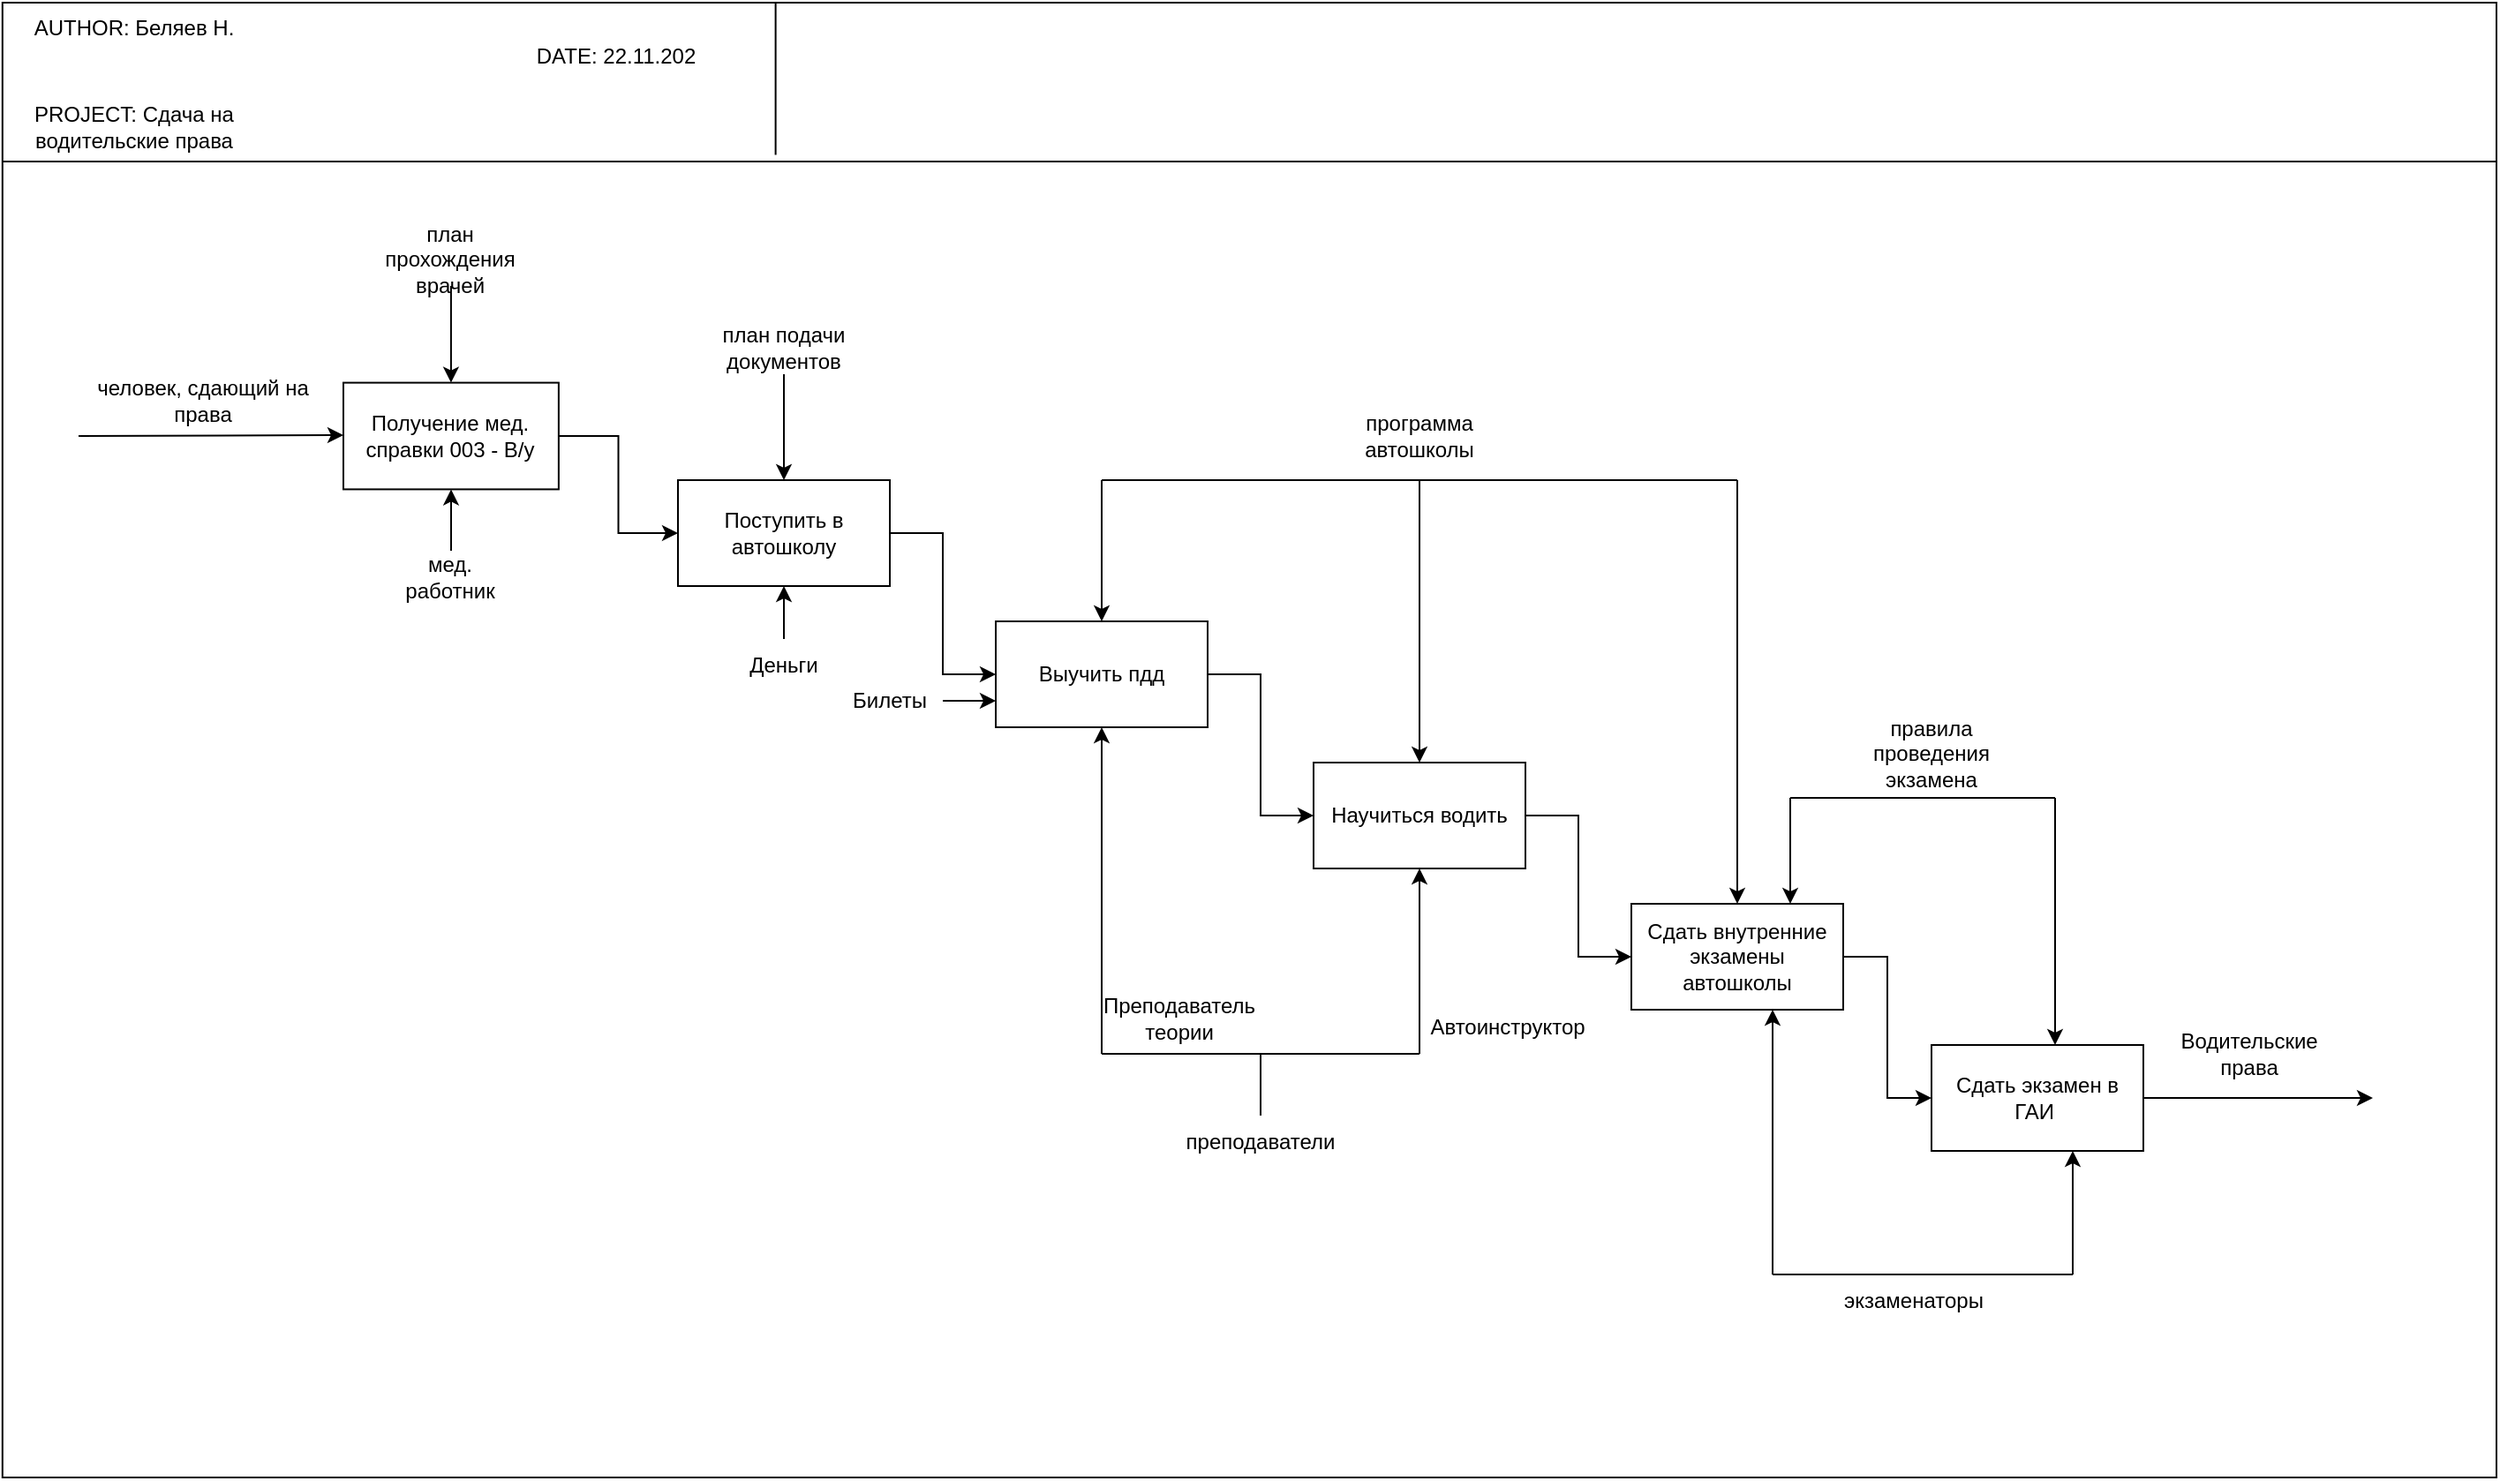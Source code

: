 <mxfile version="20.5.3" type="device"><diagram id="Mk2bD-MehGEXYwdcN90n" name="Страница 1"><mxGraphModel dx="2443" dy="2097" grid="1" gridSize="10" guides="1" tooltips="1" connect="1" arrows="1" fold="1" page="1" pageScale="1" pageWidth="827" pageHeight="1169" math="0" shadow="0"><root><mxCell id="0"/><mxCell id="1" parent="0"/><mxCell id="kUaV-nGDfUsKaAP-Pubx-2" value="" style="shape=table;startSize=90;container=1;collapsible=0;childLayout=tableLayout;fontStyle=1;align=center;" vertex="1" parent="1"><mxGeometry x="-282.602" y="-60.533" width="1412.602" height="835.533" as="geometry"/></mxCell><mxCell id="kUaV-nGDfUsKaAP-Pubx-3" value="" style="shape=tableRow;horizontal=0;startSize=0;swimlaneHead=0;swimlaneBody=0;top=0;left=0;bottom=0;right=0;collapsible=0;dropTarget=0;fillColor=none;points=[[0,0.5],[1,0.5]];portConstraint=eastwest;opacity=0;" vertex="1" parent="kUaV-nGDfUsKaAP-Pubx-2"><mxGeometry y="90" width="1412.602" height="746" as="geometry"/></mxCell><mxCell id="kUaV-nGDfUsKaAP-Pubx-4" value="" style="shape=partialRectangle;html=1;whiteSpace=wrap;connectable=0;fillColor=none;top=0;left=0;bottom=0;right=0;overflow=hidden;opacity=0;" vertex="1" parent="kUaV-nGDfUsKaAP-Pubx-3"><mxGeometry width="1413" height="746" as="geometry"><mxRectangle width="1413" height="746" as="alternateBounds"/></mxGeometry></mxCell><mxCell id="kUaV-nGDfUsKaAP-Pubx-5" value="" style="endArrow=none;html=1;rounded=0;exitX=0.31;exitY=-0.005;exitDx=0;exitDy=0;exitPerimeter=0;entryX=0.31;entryY=0;entryDx=0;entryDy=0;entryPerimeter=0;" edge="1" parent="kUaV-nGDfUsKaAP-Pubx-2" source="kUaV-nGDfUsKaAP-Pubx-3" target="kUaV-nGDfUsKaAP-Pubx-2"><mxGeometry width="50" height="50" relative="1" as="geometry"><mxPoint x="355.691" y="281.867" as="sourcePoint"/><mxPoint x="309.959" as="targetPoint"/></mxGeometry></mxCell><mxCell id="64LLbSZsh0K_lcGE12kh-5" style="edgeStyle=orthogonalEdgeStyle;rounded=0;orthogonalLoop=1;jettySize=auto;html=1;entryX=0;entryY=0.5;entryDx=0;entryDy=0;" parent="1" source="64LLbSZsh0K_lcGE12kh-1" target="64LLbSZsh0K_lcGE12kh-2" edge="1"><mxGeometry relative="1" as="geometry"/></mxCell><mxCell id="64LLbSZsh0K_lcGE12kh-1" value="Поступить в автошколу" style="rounded=0;whiteSpace=wrap;html=1;" parent="1" vertex="1"><mxGeometry x="100" y="210" width="120" height="60" as="geometry"/></mxCell><mxCell id="64LLbSZsh0K_lcGE12kh-6" style="edgeStyle=orthogonalEdgeStyle;rounded=0;orthogonalLoop=1;jettySize=auto;html=1;entryX=0;entryY=0.5;entryDx=0;entryDy=0;" parent="1" source="64LLbSZsh0K_lcGE12kh-2" target="64LLbSZsh0K_lcGE12kh-3" edge="1"><mxGeometry relative="1" as="geometry"/></mxCell><mxCell id="64LLbSZsh0K_lcGE12kh-2" value="Выучить пдд" style="rounded=0;whiteSpace=wrap;html=1;" parent="1" vertex="1"><mxGeometry x="280" y="290" width="120" height="60" as="geometry"/></mxCell><mxCell id="64LLbSZsh0K_lcGE12kh-7" style="edgeStyle=orthogonalEdgeStyle;rounded=0;orthogonalLoop=1;jettySize=auto;html=1;entryX=0;entryY=0.5;entryDx=0;entryDy=0;" parent="1" source="64LLbSZsh0K_lcGE12kh-3" target="64LLbSZsh0K_lcGE12kh-4" edge="1"><mxGeometry relative="1" as="geometry"/></mxCell><mxCell id="64LLbSZsh0K_lcGE12kh-3" value="Научиться водить" style="rounded=0;whiteSpace=wrap;html=1;" parent="1" vertex="1"><mxGeometry x="460" y="370" width="120" height="60" as="geometry"/></mxCell><mxCell id="64LLbSZsh0K_lcGE12kh-18" style="edgeStyle=orthogonalEdgeStyle;rounded=0;orthogonalLoop=1;jettySize=auto;html=1;entryX=0;entryY=0.5;entryDx=0;entryDy=0;" parent="1" source="64LLbSZsh0K_lcGE12kh-4" target="64LLbSZsh0K_lcGE12kh-17" edge="1"><mxGeometry relative="1" as="geometry"/></mxCell><mxCell id="64LLbSZsh0K_lcGE12kh-4" value="Сдать внутренние экзамены автошколы" style="rounded=0;whiteSpace=wrap;html=1;" parent="1" vertex="1"><mxGeometry x="640" y="450" width="120" height="60" as="geometry"/></mxCell><mxCell id="64LLbSZsh0K_lcGE12kh-8" value="программа автошколы" style="text;html=1;strokeColor=none;fillColor=none;align=center;verticalAlign=middle;whiteSpace=wrap;rounded=0;" parent="1" vertex="1"><mxGeometry x="490" y="170" width="60" height="30" as="geometry"/></mxCell><mxCell id="64LLbSZsh0K_lcGE12kh-28" style="edgeStyle=orthogonalEdgeStyle;rounded=0;orthogonalLoop=1;jettySize=auto;html=1;" parent="1" source="64LLbSZsh0K_lcGE12kh-17" edge="1"><mxGeometry relative="1" as="geometry"><mxPoint x="1060" y="560" as="targetPoint"/></mxGeometry></mxCell><mxCell id="64LLbSZsh0K_lcGE12kh-17" value="Сдать экзамен в ГАИ&amp;nbsp;" style="rounded=0;whiteSpace=wrap;html=1;" parent="1" vertex="1"><mxGeometry x="810" y="530" width="120" height="60" as="geometry"/></mxCell><mxCell id="64LLbSZsh0K_lcGE12kh-20" value="преподаватели" style="text;html=1;strokeColor=none;fillColor=none;align=center;verticalAlign=middle;whiteSpace=wrap;rounded=0;" parent="1" vertex="1"><mxGeometry x="400" y="570" width="60" height="30" as="geometry"/></mxCell><mxCell id="64LLbSZsh0K_lcGE12kh-29" value="Водительские права" style="text;html=1;strokeColor=none;fillColor=none;align=center;verticalAlign=middle;whiteSpace=wrap;rounded=0;" parent="1" vertex="1"><mxGeometry x="960" y="520" width="60" height="30" as="geometry"/></mxCell><mxCell id="64LLbSZsh0K_lcGE12kh-36" value="" style="group" parent="1" vertex="1" connectable="0"><mxGeometry x="340" y="210" width="360" as="geometry"/></mxCell><mxCell id="64LLbSZsh0K_lcGE12kh-10" value="" style="endArrow=none;html=1;rounded=0;" parent="64LLbSZsh0K_lcGE12kh-36" edge="1"><mxGeometry width="50" height="50" relative="1" as="geometry"><mxPoint as="sourcePoint"/><mxPoint x="360" as="targetPoint"/></mxGeometry></mxCell><mxCell id="64LLbSZsh0K_lcGE12kh-13" value="" style="endArrow=classic;html=1;rounded=0;" parent="64LLbSZsh0K_lcGE12kh-36" target="64LLbSZsh0K_lcGE12kh-4" edge="1"><mxGeometry width="50" height="50" relative="1" as="geometry"><mxPoint x="360" as="sourcePoint"/><mxPoint x="74.717" as="targetPoint"/></mxGeometry></mxCell><mxCell id="64LLbSZsh0K_lcGE12kh-14" value="" style="endArrow=classic;html=1;rounded=0;" parent="64LLbSZsh0K_lcGE12kh-36" target="64LLbSZsh0K_lcGE12kh-3" edge="1"><mxGeometry width="50" height="50" relative="1" as="geometry"><mxPoint x="180" as="sourcePoint"/><mxPoint x="251.321" as="targetPoint"/></mxGeometry></mxCell><mxCell id="64LLbSZsh0K_lcGE12kh-15" value="" style="endArrow=classic;html=1;rounded=0;" parent="64LLbSZsh0K_lcGE12kh-36" target="64LLbSZsh0K_lcGE12kh-2" edge="1"><mxGeometry width="50" height="50" relative="1" as="geometry"><mxPoint as="sourcePoint"/><mxPoint x="129.057" as="targetPoint"/></mxGeometry></mxCell><mxCell id="64LLbSZsh0K_lcGE12kh-65" style="edgeStyle=orthogonalEdgeStyle;rounded=0;orthogonalLoop=1;jettySize=auto;html=1;" parent="1" source="64LLbSZsh0K_lcGE12kh-37" target="64LLbSZsh0K_lcGE12kh-1" edge="1"><mxGeometry relative="1" as="geometry"/></mxCell><mxCell id="64LLbSZsh0K_lcGE12kh-37" value="план подачи документов" style="text;html=1;strokeColor=none;fillColor=none;align=center;verticalAlign=middle;whiteSpace=wrap;rounded=0;" parent="1" vertex="1"><mxGeometry x="115" y="120" width="90" height="30" as="geometry"/></mxCell><mxCell id="64LLbSZsh0K_lcGE12kh-44" value="Автоинструктор" style="text;html=1;strokeColor=none;fillColor=none;align=center;verticalAlign=middle;whiteSpace=wrap;rounded=0;" parent="1" vertex="1"><mxGeometry x="540" y="505" width="60" height="30" as="geometry"/></mxCell><mxCell id="64LLbSZsh0K_lcGE12kh-46" value="" style="group" parent="1" vertex="1" connectable="0"><mxGeometry x="340" y="535" width="180" as="geometry"/></mxCell><mxCell id="64LLbSZsh0K_lcGE12kh-35" value="" style="group" parent="64LLbSZsh0K_lcGE12kh-46" vertex="1" connectable="0"><mxGeometry width="180" as="geometry"/></mxCell><mxCell id="64LLbSZsh0K_lcGE12kh-21" value="" style="endArrow=none;html=1;rounded=0;" parent="64LLbSZsh0K_lcGE12kh-35" edge="1"><mxGeometry width="50" height="50" relative="1" as="geometry"><mxPoint as="sourcePoint"/><mxPoint x="180" as="targetPoint"/></mxGeometry></mxCell><mxCell id="64LLbSZsh0K_lcGE12kh-23" value="" style="endArrow=classic;html=1;rounded=0;" parent="64LLbSZsh0K_lcGE12kh-35" target="64LLbSZsh0K_lcGE12kh-2" edge="1"><mxGeometry width="50" height="50" relative="1" as="geometry"><mxPoint as="sourcePoint"/><mxPoint x="-57.736" as="targetPoint"/></mxGeometry></mxCell><mxCell id="64LLbSZsh0K_lcGE12kh-24" value="" style="endArrow=classic;html=1;rounded=0;" parent="64LLbSZsh0K_lcGE12kh-35" target="64LLbSZsh0K_lcGE12kh-3" edge="1"><mxGeometry width="50" height="50" relative="1" as="geometry"><mxPoint x="180" as="sourcePoint"/><mxPoint x="-54.34" as="targetPoint"/></mxGeometry></mxCell><mxCell id="64LLbSZsh0K_lcGE12kh-45" value="" style="endArrow=none;html=1;rounded=0;" parent="64LLbSZsh0K_lcGE12kh-46" target="64LLbSZsh0K_lcGE12kh-20" edge="1"><mxGeometry width="50" height="50" relative="1" as="geometry"><mxPoint x="90" as="sourcePoint"/><mxPoint x="200" y="-280" as="targetPoint"/></mxGeometry></mxCell><mxCell id="64LLbSZsh0K_lcGE12kh-48" value="Преподаватель теории" style="text;html=1;strokeColor=none;fillColor=none;align=center;verticalAlign=middle;whiteSpace=wrap;rounded=0;" parent="1" vertex="1"><mxGeometry x="354" y="500" width="60" height="30" as="geometry"/></mxCell><mxCell id="64LLbSZsh0K_lcGE12kh-62" value="" style="group" parent="1" vertex="1" connectable="0"><mxGeometry x="720" y="660" width="170" height="30" as="geometry"/></mxCell><mxCell id="64LLbSZsh0K_lcGE12kh-56" value="экзаменаторы" style="text;html=1;strokeColor=none;fillColor=none;align=center;verticalAlign=middle;whiteSpace=wrap;rounded=0;" parent="64LLbSZsh0K_lcGE12kh-62" vertex="1"><mxGeometry x="30" width="100" height="30" as="geometry"/></mxCell><mxCell id="64LLbSZsh0K_lcGE12kh-57" value="" style="endArrow=none;html=1;rounded=0;" parent="64LLbSZsh0K_lcGE12kh-62" edge="1"><mxGeometry width="50" height="50" relative="1" as="geometry"><mxPoint as="sourcePoint"/><mxPoint x="170" as="targetPoint"/></mxGeometry></mxCell><mxCell id="64LLbSZsh0K_lcGE12kh-58" value="" style="endArrow=classic;html=1;rounded=0;" parent="64LLbSZsh0K_lcGE12kh-62" edge="1"><mxGeometry width="50" height="50" relative="1" as="geometry"><mxPoint as="sourcePoint"/><mxPoint y="-150" as="targetPoint"/></mxGeometry></mxCell><mxCell id="64LLbSZsh0K_lcGE12kh-59" value="" style="endArrow=classic;html=1;rounded=0;" parent="64LLbSZsh0K_lcGE12kh-62" edge="1"><mxGeometry width="50" height="50" relative="1" as="geometry"><mxPoint x="170" as="sourcePoint"/><mxPoint x="170" y="-70" as="targetPoint"/></mxGeometry></mxCell><mxCell id="64LLbSZsh0K_lcGE12kh-63" value="" style="group" parent="1" vertex="1" connectable="0"><mxGeometry x="730" y="350" width="150" height="180" as="geometry"/></mxCell><mxCell id="64LLbSZsh0K_lcGE12kh-50" value="правила проведения экзамена" style="text;html=1;strokeColor=none;fillColor=none;align=center;verticalAlign=middle;whiteSpace=wrap;rounded=0;" parent="64LLbSZsh0K_lcGE12kh-63" vertex="1"><mxGeometry x="50" width="60" height="30" as="geometry"/></mxCell><mxCell id="64LLbSZsh0K_lcGE12kh-55" value="" style="group" parent="64LLbSZsh0K_lcGE12kh-63" vertex="1" connectable="0"><mxGeometry y="40" width="150" height="140" as="geometry"/></mxCell><mxCell id="64LLbSZsh0K_lcGE12kh-51" value="" style="endArrow=none;html=1;rounded=0;" parent="64LLbSZsh0K_lcGE12kh-55" edge="1"><mxGeometry width="50" height="50" relative="1" as="geometry"><mxPoint as="sourcePoint"/><mxPoint x="150" as="targetPoint"/></mxGeometry></mxCell><mxCell id="64LLbSZsh0K_lcGE12kh-53" value="" style="endArrow=classic;html=1;rounded=0;" parent="64LLbSZsh0K_lcGE12kh-55" edge="1"><mxGeometry width="50" height="50" relative="1" as="geometry"><mxPoint x="150" as="sourcePoint"/><mxPoint x="150" y="140" as="targetPoint"/></mxGeometry></mxCell><mxCell id="64LLbSZsh0K_lcGE12kh-54" value="" style="endArrow=classic;html=1;rounded=0;entryX=0.75;entryY=0;entryDx=0;entryDy=0;" parent="64LLbSZsh0K_lcGE12kh-55" target="64LLbSZsh0K_lcGE12kh-4" edge="1"><mxGeometry width="50" height="50" relative="1" as="geometry"><mxPoint as="sourcePoint"/><mxPoint x="60" y="-70" as="targetPoint"/></mxGeometry></mxCell><mxCell id="64LLbSZsh0K_lcGE12kh-67" style="edgeStyle=orthogonalEdgeStyle;rounded=0;orthogonalLoop=1;jettySize=auto;html=1;" parent="1" source="64LLbSZsh0K_lcGE12kh-66" target="64LLbSZsh0K_lcGE12kh-1" edge="1"><mxGeometry relative="1" as="geometry"/></mxCell><mxCell id="64LLbSZsh0K_lcGE12kh-66" value="Деньги" style="text;html=1;strokeColor=none;fillColor=none;align=center;verticalAlign=middle;whiteSpace=wrap;rounded=0;" parent="1" vertex="1"><mxGeometry x="130" y="300" width="60" height="30" as="geometry"/></mxCell><mxCell id="64LLbSZsh0K_lcGE12kh-70" style="edgeStyle=orthogonalEdgeStyle;rounded=0;orthogonalLoop=1;jettySize=auto;html=1;entryX=0;entryY=0.75;entryDx=0;entryDy=0;" parent="1" source="64LLbSZsh0K_lcGE12kh-69" target="64LLbSZsh0K_lcGE12kh-2" edge="1"><mxGeometry relative="1" as="geometry"/></mxCell><mxCell id="64LLbSZsh0K_lcGE12kh-69" value="Билеты" style="text;html=1;strokeColor=none;fillColor=none;align=center;verticalAlign=middle;whiteSpace=wrap;rounded=0;" parent="1" vertex="1"><mxGeometry x="190" y="320" width="60" height="30" as="geometry"/></mxCell><mxCell id="kUaV-nGDfUsKaAP-Pubx-6" value="AUTHOR: Беляев Н." style="text;html=1;strokeColor=none;fillColor=none;align=center;verticalAlign=middle;whiteSpace=wrap;rounded=0;" vertex="1" parent="1"><mxGeometry x="-282.6" y="-60.53" width="150" height="30" as="geometry"/></mxCell><mxCell id="kUaV-nGDfUsKaAP-Pubx-7" value="PROJECT: Сдача на водительские права" style="text;html=1;strokeColor=none;fillColor=none;align=center;verticalAlign=middle;whiteSpace=wrap;rounded=0;" vertex="1" parent="1"><mxGeometry x="-282.6" y="-5" width="150" height="30" as="geometry"/></mxCell><mxCell id="kUaV-nGDfUsKaAP-Pubx-8" value="DATE: 22.11.202" style="text;html=1;strokeColor=none;fillColor=none;align=center;verticalAlign=middle;whiteSpace=wrap;rounded=0;" vertex="1" parent="1"><mxGeometry x="15" y="-45" width="100" height="30" as="geometry"/></mxCell><mxCell id="kUaV-nGDfUsKaAP-Pubx-12" style="edgeStyle=orthogonalEdgeStyle;rounded=0;orthogonalLoop=1;jettySize=auto;html=1;" edge="1" parent="1" source="kUaV-nGDfUsKaAP-Pubx-11" target="64LLbSZsh0K_lcGE12kh-1"><mxGeometry relative="1" as="geometry"/></mxCell><mxCell id="64LLbSZsh0K_lcGE12kh-31" value="" style="endArrow=classic;html=1;rounded=0;" parent="1" edge="1"><mxGeometry width="50" height="50" relative="1" as="geometry"><mxPoint x="-239.51" y="185" as="sourcePoint"/><mxPoint x="-89.51" y="184.5" as="targetPoint"/></mxGeometry></mxCell><mxCell id="kUaV-nGDfUsKaAP-Pubx-11" value="Получение мед. справки 003 - В/у" style="rounded=0;whiteSpace=wrap;html=1;" vertex="1" parent="1"><mxGeometry x="-89.512" y="154.803" width="121.951" height="60.4" as="geometry"/></mxCell><mxCell id="kUaV-nGDfUsKaAP-Pubx-1" value="человек, сдающий на права" style="text;html=1;strokeColor=none;fillColor=none;align=center;verticalAlign=middle;whiteSpace=wrap;rounded=0;" vertex="1" parent="1"><mxGeometry x="-229.996" y="149.997" width="121.951" height="30.2" as="geometry"/></mxCell><mxCell id="kUaV-nGDfUsKaAP-Pubx-17" style="edgeStyle=orthogonalEdgeStyle;rounded=0;orthogonalLoop=1;jettySize=auto;html=1;" edge="1" parent="1" source="kUaV-nGDfUsKaAP-Pubx-16" target="kUaV-nGDfUsKaAP-Pubx-11"><mxGeometry relative="1" as="geometry"/></mxCell><mxCell id="kUaV-nGDfUsKaAP-Pubx-16" value="мед. работник" style="text;html=1;strokeColor=none;fillColor=none;align=center;verticalAlign=middle;whiteSpace=wrap;rounded=0;" vertex="1" parent="1"><mxGeometry x="-58.54" y="250" width="60" height="30" as="geometry"/></mxCell><mxCell id="kUaV-nGDfUsKaAP-Pubx-19" style="edgeStyle=orthogonalEdgeStyle;rounded=0;orthogonalLoop=1;jettySize=auto;html=1;" edge="1" parent="1" source="kUaV-nGDfUsKaAP-Pubx-18" target="kUaV-nGDfUsKaAP-Pubx-11"><mxGeometry relative="1" as="geometry"/></mxCell><mxCell id="kUaV-nGDfUsKaAP-Pubx-18" value="план прохождения врачей" style="text;html=1;strokeColor=none;fillColor=none;align=center;verticalAlign=middle;whiteSpace=wrap;rounded=0;" vertex="1" parent="1"><mxGeometry x="-58.54" y="70" width="60" height="30" as="geometry"/></mxCell></root></mxGraphModel></diagram></mxfile>